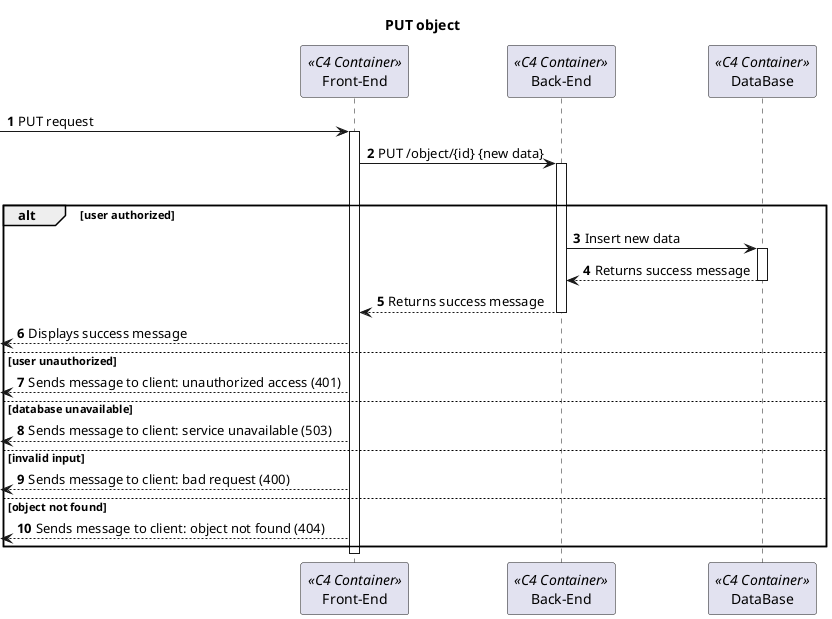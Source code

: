 @startuml Process View - Level 2

autonumber
skinparam packageStyle rect

title PUT object

participant "Front-End" as FE <<C4 Container>>
participant "Back-End" as BE <<C4 Container>>
participant "DataBase" as DB <<C4 Container>>

-> FE: PUT request
activate FE
FE -> BE: PUT /object/{id} {new data}
activate BE
alt user authorized

    alt user authorized

        BE -> DB: Insert new data
        activate DB
        DB --> BE: Returns success message
        deactivate DB

        BE --> FE: Returns success message
        deactivate BE
        <-- FE: Displays success message
    
else user unauthorized

<-- FE: Sends message to client: unauthorized access (401)
else database unavailable
<-- FE: Sends message to client: service unavailable (503)
else invalid input

<-- FE: Sends message to client: bad request (400)

else object not found

<-- FE: Sends message to client: object not found (404)

end alt
deactivate FE

@enduml